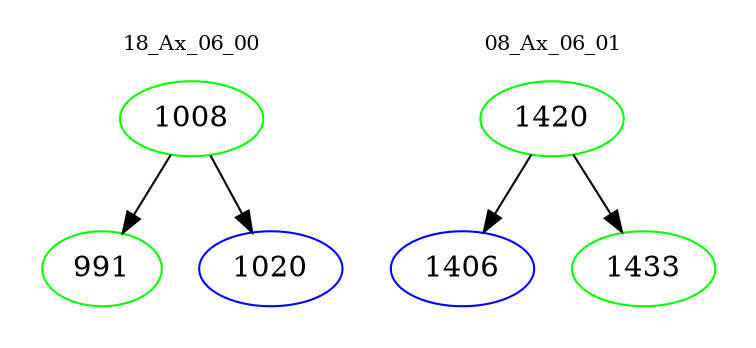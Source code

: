 digraph{
subgraph cluster_0 {
color = white
label = "18_Ax_06_00";
fontsize=10;
T0_1008 [label="1008", color="green"]
T0_1008 -> T0_991 [color="black"]
T0_991 [label="991", color="green"]
T0_1008 -> T0_1020 [color="black"]
T0_1020 [label="1020", color="blue"]
}
subgraph cluster_1 {
color = white
label = "08_Ax_06_01";
fontsize=10;
T1_1420 [label="1420", color="green"]
T1_1420 -> T1_1406 [color="black"]
T1_1406 [label="1406", color="blue"]
T1_1420 -> T1_1433 [color="black"]
T1_1433 [label="1433", color="green"]
}
}
